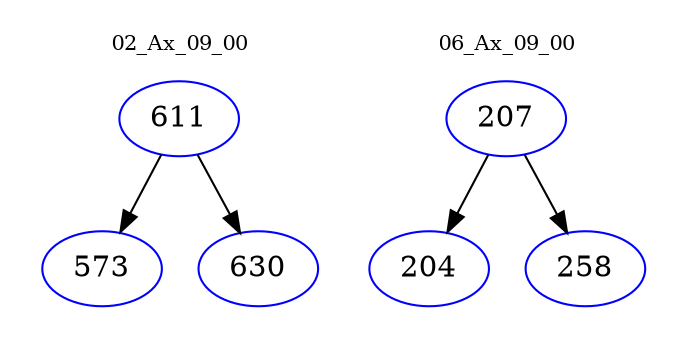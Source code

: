 digraph{
subgraph cluster_0 {
color = white
label = "02_Ax_09_00";
fontsize=10;
T0_611 [label="611", color="blue"]
T0_611 -> T0_573 [color="black"]
T0_573 [label="573", color="blue"]
T0_611 -> T0_630 [color="black"]
T0_630 [label="630", color="blue"]
}
subgraph cluster_1 {
color = white
label = "06_Ax_09_00";
fontsize=10;
T1_207 [label="207", color="blue"]
T1_207 -> T1_204 [color="black"]
T1_204 [label="204", color="blue"]
T1_207 -> T1_258 [color="black"]
T1_258 [label="258", color="blue"]
}
}

